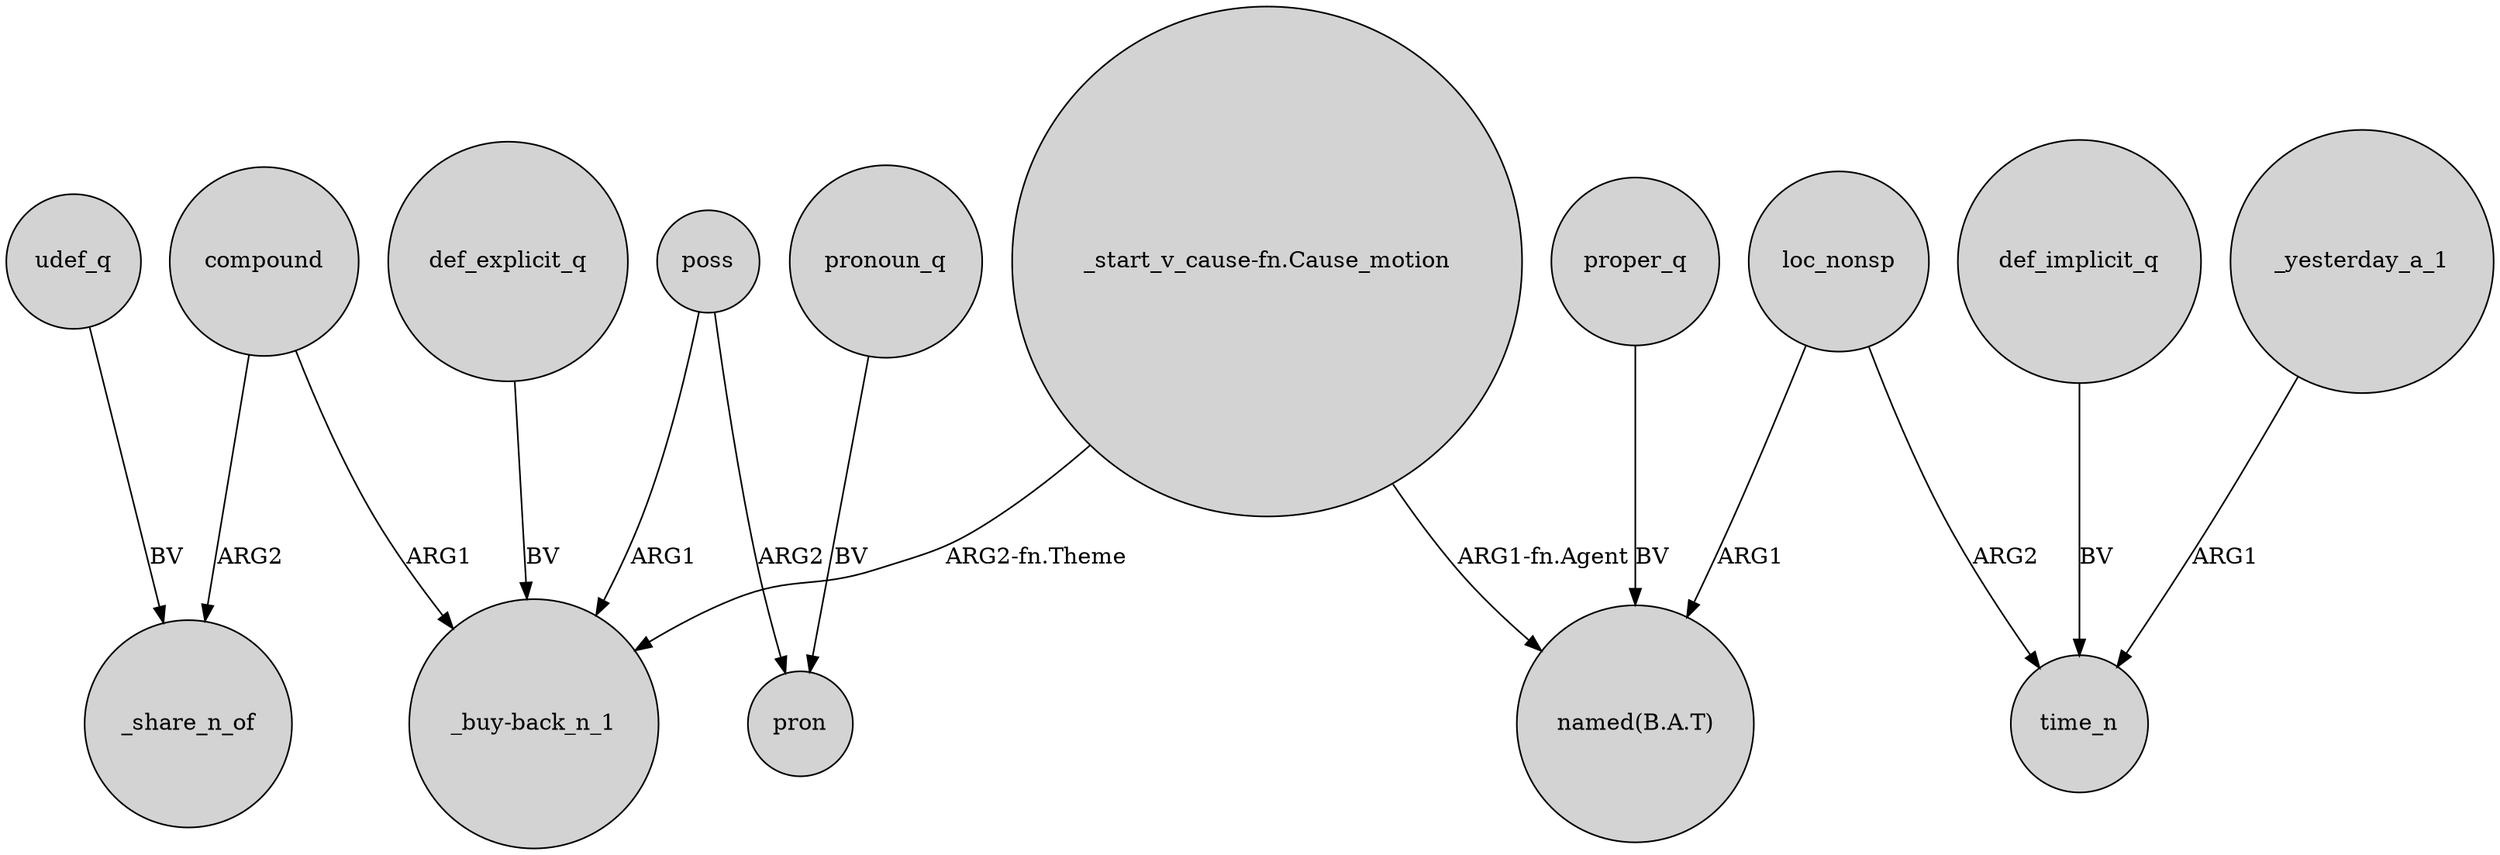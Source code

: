 digraph {
	node [shape=circle style=filled]
	"_start_v_cause-fn.Cause_motion" -> "_buy-back_n_1" [label="ARG2-fn.Theme"]
	_yesterday_a_1 -> time_n [label=ARG1]
	compound -> "_buy-back_n_1" [label=ARG1]
	loc_nonsp -> time_n [label=ARG2]
	udef_q -> _share_n_of [label=BV]
	def_explicit_q -> "_buy-back_n_1" [label=BV]
	loc_nonsp -> "named(B.A.T)" [label=ARG1]
	proper_q -> "named(B.A.T)" [label=BV]
	"_start_v_cause-fn.Cause_motion" -> "named(B.A.T)" [label="ARG1-fn.Agent"]
	poss -> "_buy-back_n_1" [label=ARG1]
	compound -> _share_n_of [label=ARG2]
	pronoun_q -> pron [label=BV]
	def_implicit_q -> time_n [label=BV]
	poss -> pron [label=ARG2]
}
